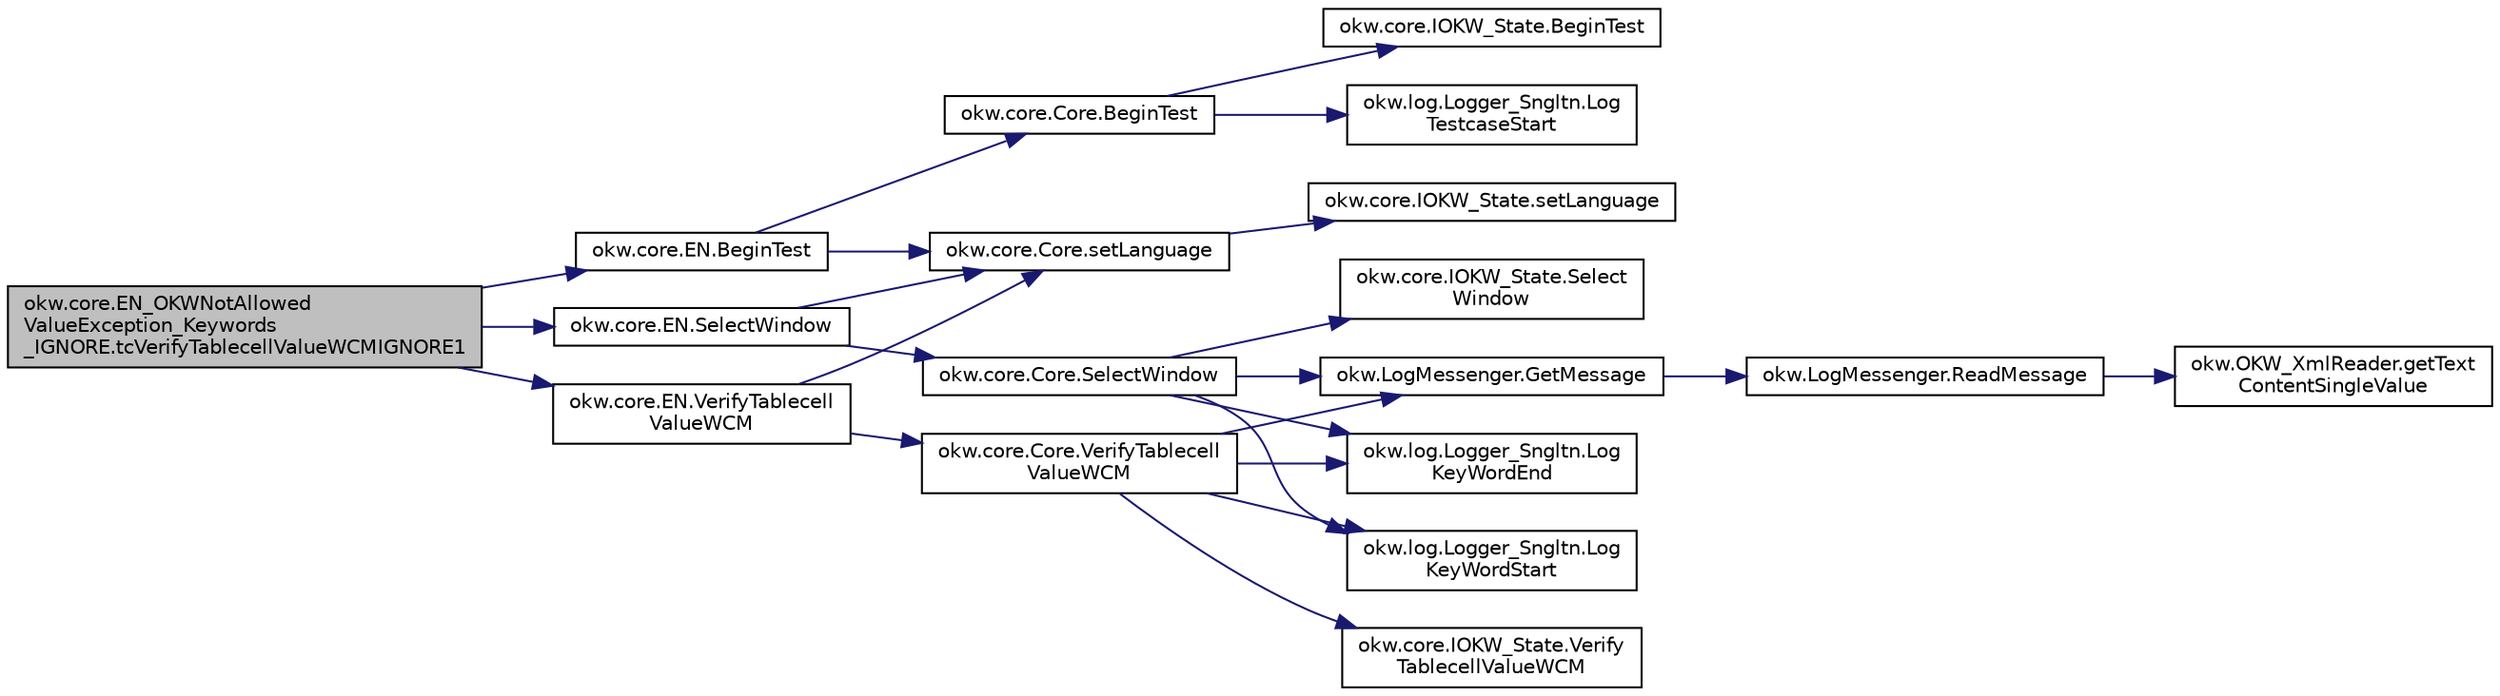 digraph "okw.core.EN_OKWNotAllowedValueException_Keywords_IGNORE.tcVerifyTablecellValueWCMIGNORE1"
{
 // INTERACTIVE_SVG=YES
 // LATEX_PDF_SIZE
  edge [fontname="Helvetica",fontsize="10",labelfontname="Helvetica",labelfontsize="10"];
  node [fontname="Helvetica",fontsize="10",shape=record];
  rankdir="LR";
  Node1 [label="okw.core.EN_OKWNotAllowed\lValueException_Keywords\l_IGNORE.tcVerifyTablecellValueWCMIGNORE1",height=0.2,width=0.4,color="black", fillcolor="grey75", style="filled", fontcolor="black",tooltip="Prüft ob \"${IGNORE} \" die Ausnahme okw.exceptions.OKWNotAllowedValueException auslöst."];
  Node1 -> Node2 [color="midnightblue",fontsize="10",style="solid",fontname="Helvetica"];
  Node2 [label="okw.core.EN.BeginTest",height=0.2,width=0.4,color="black", fillcolor="white", style="filled",URL="$classokw_1_1core_1_1_e_n.html#aef613b0a3e6bb8a9623984db145cae69",tooltip="Markiert den Anfang eines neuen Testfalls."];
  Node2 -> Node3 [color="midnightblue",fontsize="10",style="solid",fontname="Helvetica"];
  Node3 [label="okw.core.Core.BeginTest",height=0.2,width=0.4,color="black", fillcolor="white", style="filled",URL="$classokw_1_1core_1_1_core.html#acfefe92468c9eb9e951846372726c4d8",tooltip="Markiert den Anfang eines neuen Testfalls."];
  Node3 -> Node4 [color="midnightblue",fontsize="10",style="solid",fontname="Helvetica"];
  Node4 [label="okw.core.IOKW_State.BeginTest",height=0.2,width=0.4,color="black", fillcolor="white", style="filled",URL="$interfaceokw_1_1core_1_1_i_o_k_w___state.html#ae5480ddb1fc37eade5d899d335bc4b13",tooltip="Markiert den Anfang eines neuen Testfalls."];
  Node3 -> Node5 [color="midnightblue",fontsize="10",style="solid",fontname="Helvetica"];
  Node5 [label="okw.log.Logger_Sngltn.Log\lTestcaseStart",height=0.2,width=0.4,color="black", fillcolor="white", style="filled",URL="$classokw_1_1log_1_1_logger___sngltn.html#a60f4ad59db847ae61df928f9920f3deb",tooltip="Ausgabe des Testfalls."];
  Node2 -> Node6 [color="midnightblue",fontsize="10",style="solid",fontname="Helvetica"];
  Node6 [label="okw.core.Core.setLanguage",height=0.2,width=0.4,color="black", fillcolor="white", style="filled",URL="$classokw_1_1core_1_1_core.html#ab4e0f723d27cb11c944ec4c82c426100",tooltip="Setzt die Sprache auf den gegebenen wert Language."];
  Node6 -> Node7 [color="midnightblue",fontsize="10",style="solid",fontname="Helvetica"];
  Node7 [label="okw.core.IOKW_State.setLanguage",height=0.2,width=0.4,color="black", fillcolor="white", style="filled",URL="$interfaceokw_1_1core_1_1_i_o_k_w___state.html#a866baa0bde08a47418f54d63bdb56097",tooltip="Interne Methode zum setzen der Sprache für die sprachabhängigen Ausgaben der Dokumentation (Log)."];
  Node1 -> Node8 [color="midnightblue",fontsize="10",style="solid",fontname="Helvetica"];
  Node8 [label="okw.core.EN.SelectWindow",height=0.2,width=0.4,color="black", fillcolor="white", style="filled",URL="$classokw_1_1core_1_1_e_n.html#a2b61c2b39a9cfdbdfd25fe0e3d43785b",tooltip="Setzt den Kontext auf das gegebene Fenster."];
  Node8 -> Node9 [color="midnightblue",fontsize="10",style="solid",fontname="Helvetica"];
  Node9 [label="okw.core.Core.SelectWindow",height=0.2,width=0.4,color="black", fillcolor="white", style="filled",URL="$classokw_1_1core_1_1_core.html#a6a68660eb5e34965522896e2a5c48314",tooltip="Setzt den Kontext auf das gegebene Fenster."];
  Node9 -> Node10 [color="midnightblue",fontsize="10",style="solid",fontname="Helvetica"];
  Node10 [label="okw.LogMessenger.GetMessage",height=0.2,width=0.4,color="black", fillcolor="white", style="filled",URL="$classokw_1_1_log_messenger.html#af225d1f037d47b3b085175c09d78bdd2",tooltip="Holt die Log-Meldung für MethodeNmae/Textkey ohne weitere Parameter."];
  Node10 -> Node11 [color="midnightblue",fontsize="10",style="solid",fontname="Helvetica"];
  Node11 [label="okw.LogMessenger.ReadMessage",height=0.2,width=0.4,color="black", fillcolor="white", style="filled",URL="$classokw_1_1_log_messenger.html#a530cd6ab82ec82a04206a2e976ec06e3",tooltip="Interne Kernfunktion holt die Log-Meldung mit Platzhaltern aus der XML-Datei."];
  Node11 -> Node12 [color="midnightblue",fontsize="10",style="solid",fontname="Helvetica"];
  Node12 [label="okw.OKW_XmlReader.getText\lContentSingleValue",height=0.2,width=0.4,color="black", fillcolor="white", style="filled",URL="$classokw_1_1_o_k_w___xml_reader.html#ab920b5335a2e1429c14cc5f8e79f39eb",tooltip="Lies den TextContent eines Tag."];
  Node9 -> Node13 [color="midnightblue",fontsize="10",style="solid",fontname="Helvetica"];
  Node13 [label="okw.log.Logger_Sngltn.Log\lKeyWordEnd",height=0.2,width=0.4,color="black", fillcolor="white", style="filled",URL="$classokw_1_1log_1_1_logger___sngltn.html#aa7d2da98631d21644da70c187f03155e",tooltip="LogKeyWordEnd:"];
  Node9 -> Node14 [color="midnightblue",fontsize="10",style="solid",fontname="Helvetica"];
  Node14 [label="okw.log.Logger_Sngltn.Log\lKeyWordStart",height=0.2,width=0.4,color="black", fillcolor="white", style="filled",URL="$classokw_1_1log_1_1_logger___sngltn.html#a70ec25e200e00ecefc544e8fd371d2ef",tooltip="Ausgabe eines Schlüsselwortes."];
  Node9 -> Node15 [color="midnightblue",fontsize="10",style="solid",fontname="Helvetica"];
  Node15 [label="okw.core.IOKW_State.Select\lWindow",height=0.2,width=0.4,color="black", fillcolor="white", style="filled",URL="$interfaceokw_1_1core_1_1_i_o_k_w___state.html#ad4fc9610ed5b1176590a45b55e6ac7f0",tooltip="Setzt den Kontext auf das gegebene Fenster."];
  Node8 -> Node6 [color="midnightblue",fontsize="10",style="solid",fontname="Helvetica"];
  Node1 -> Node16 [color="midnightblue",fontsize="10",style="solid",fontname="Helvetica"];
  Node16 [label="okw.core.EN.VerifyTablecell\lValueWCM",height=0.2,width=0.4,color="black", fillcolor="white", style="filled",URL="$classokw_1_1core_1_1_e_n.html#aae92a9bb1e550b16be588fbd38c39038",tooltip="Vergleicht den Inhalt der gegebenen Tabellenzelle mit dem erwarteten Wert."];
  Node16 -> Node6 [color="midnightblue",fontsize="10",style="solid",fontname="Helvetica"];
  Node16 -> Node17 [color="midnightblue",fontsize="10",style="solid",fontname="Helvetica"];
  Node17 [label="okw.core.Core.VerifyTablecell\lValueWCM",height=0.2,width=0.4,color="black", fillcolor="white", style="filled",URL="$classokw_1_1core_1_1_core.html#add884d5c22a8a05b762e3bc06a7ed02a",tooltip="Vergleicht den Inhalt der gegebenen Tabellenzelle mit dem erwarteten Wert."];
  Node17 -> Node10 [color="midnightblue",fontsize="10",style="solid",fontname="Helvetica"];
  Node17 -> Node13 [color="midnightblue",fontsize="10",style="solid",fontname="Helvetica"];
  Node17 -> Node14 [color="midnightblue",fontsize="10",style="solid",fontname="Helvetica"];
  Node17 -> Node18 [color="midnightblue",fontsize="10",style="solid",fontname="Helvetica"];
  Node18 [label="okw.core.IOKW_State.Verify\lTablecellValueWCM",height=0.2,width=0.4,color="black", fillcolor="white", style="filled",URL="$interfaceokw_1_1core_1_1_i_o_k_w___state.html#a3f9d14b5445fc5a5432483c302baf2c4",tooltip="Vergleicht den Inhalt der gegebenen Tabellenzelle mit dem erwarteten Wert."];
}
